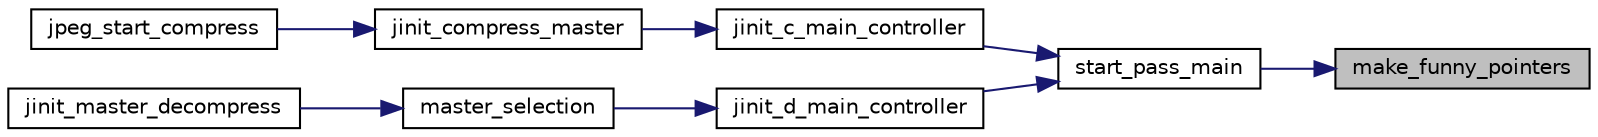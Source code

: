 digraph "make_funny_pointers"
{
 // LATEX_PDF_SIZE
  bgcolor="transparent";
  edge [fontname="Helvetica",fontsize="10",labelfontname="Helvetica",labelfontsize="10"];
  node [fontname="Helvetica",fontsize="10",shape=record];
  rankdir="RL";
  Node12 [label="make_funny_pointers",height=0.2,width=0.4,color="black", fillcolor="grey75", style="filled", fontcolor="black",tooltip=" "];
  Node12 -> Node13 [dir="back",color="midnightblue",fontsize="10",style="solid"];
  Node13 [label="start_pass_main",height=0.2,width=0.4,color="black",URL="$jdmainct_8c.html#a92ed1cab6c5cde832714442f3147dfd8",tooltip=" "];
  Node13 -> Node14 [dir="back",color="midnightblue",fontsize="10",style="solid"];
  Node14 [label="jinit_c_main_controller",height=0.2,width=0.4,color="black",URL="$jcmainct_8c.html#a0d6a60ea5dc981f67b5abcf8d786a1b2",tooltip=" "];
  Node14 -> Node15 [dir="back",color="midnightblue",fontsize="10",style="solid"];
  Node15 [label="jinit_compress_master",height=0.2,width=0.4,color="black",URL="$jcinit_8c.html#a9b434908559c6849283fcac944250b3b",tooltip=" "];
  Node15 -> Node16 [dir="back",color="midnightblue",fontsize="10",style="solid"];
  Node16 [label="jpeg_start_compress",height=0.2,width=0.4,color="black",URL="$jcapistd_8c.html#aacff7627af44bc9457601ba15577162d",tooltip=" "];
  Node13 -> Node17 [dir="back",color="midnightblue",fontsize="10",style="solid"];
  Node17 [label="jinit_d_main_controller",height=0.2,width=0.4,color="black",URL="$jdmainct_8c.html#a5f0b8dbafa957d92568e72399faca8d6",tooltip=" "];
  Node17 -> Node18 [dir="back",color="midnightblue",fontsize="10",style="solid"];
  Node18 [label="master_selection",height=0.2,width=0.4,color="black",URL="$jdmaster_8c.html#a440a4f3af47f35f6dd2a353329bc3baf",tooltip=" "];
  Node18 -> Node19 [dir="back",color="midnightblue",fontsize="10",style="solid"];
  Node19 [label="jinit_master_decompress",height=0.2,width=0.4,color="black",URL="$jdmaster_8c.html#a103160e5ec5fd80c654e74f633b14818",tooltip=" "];
}
